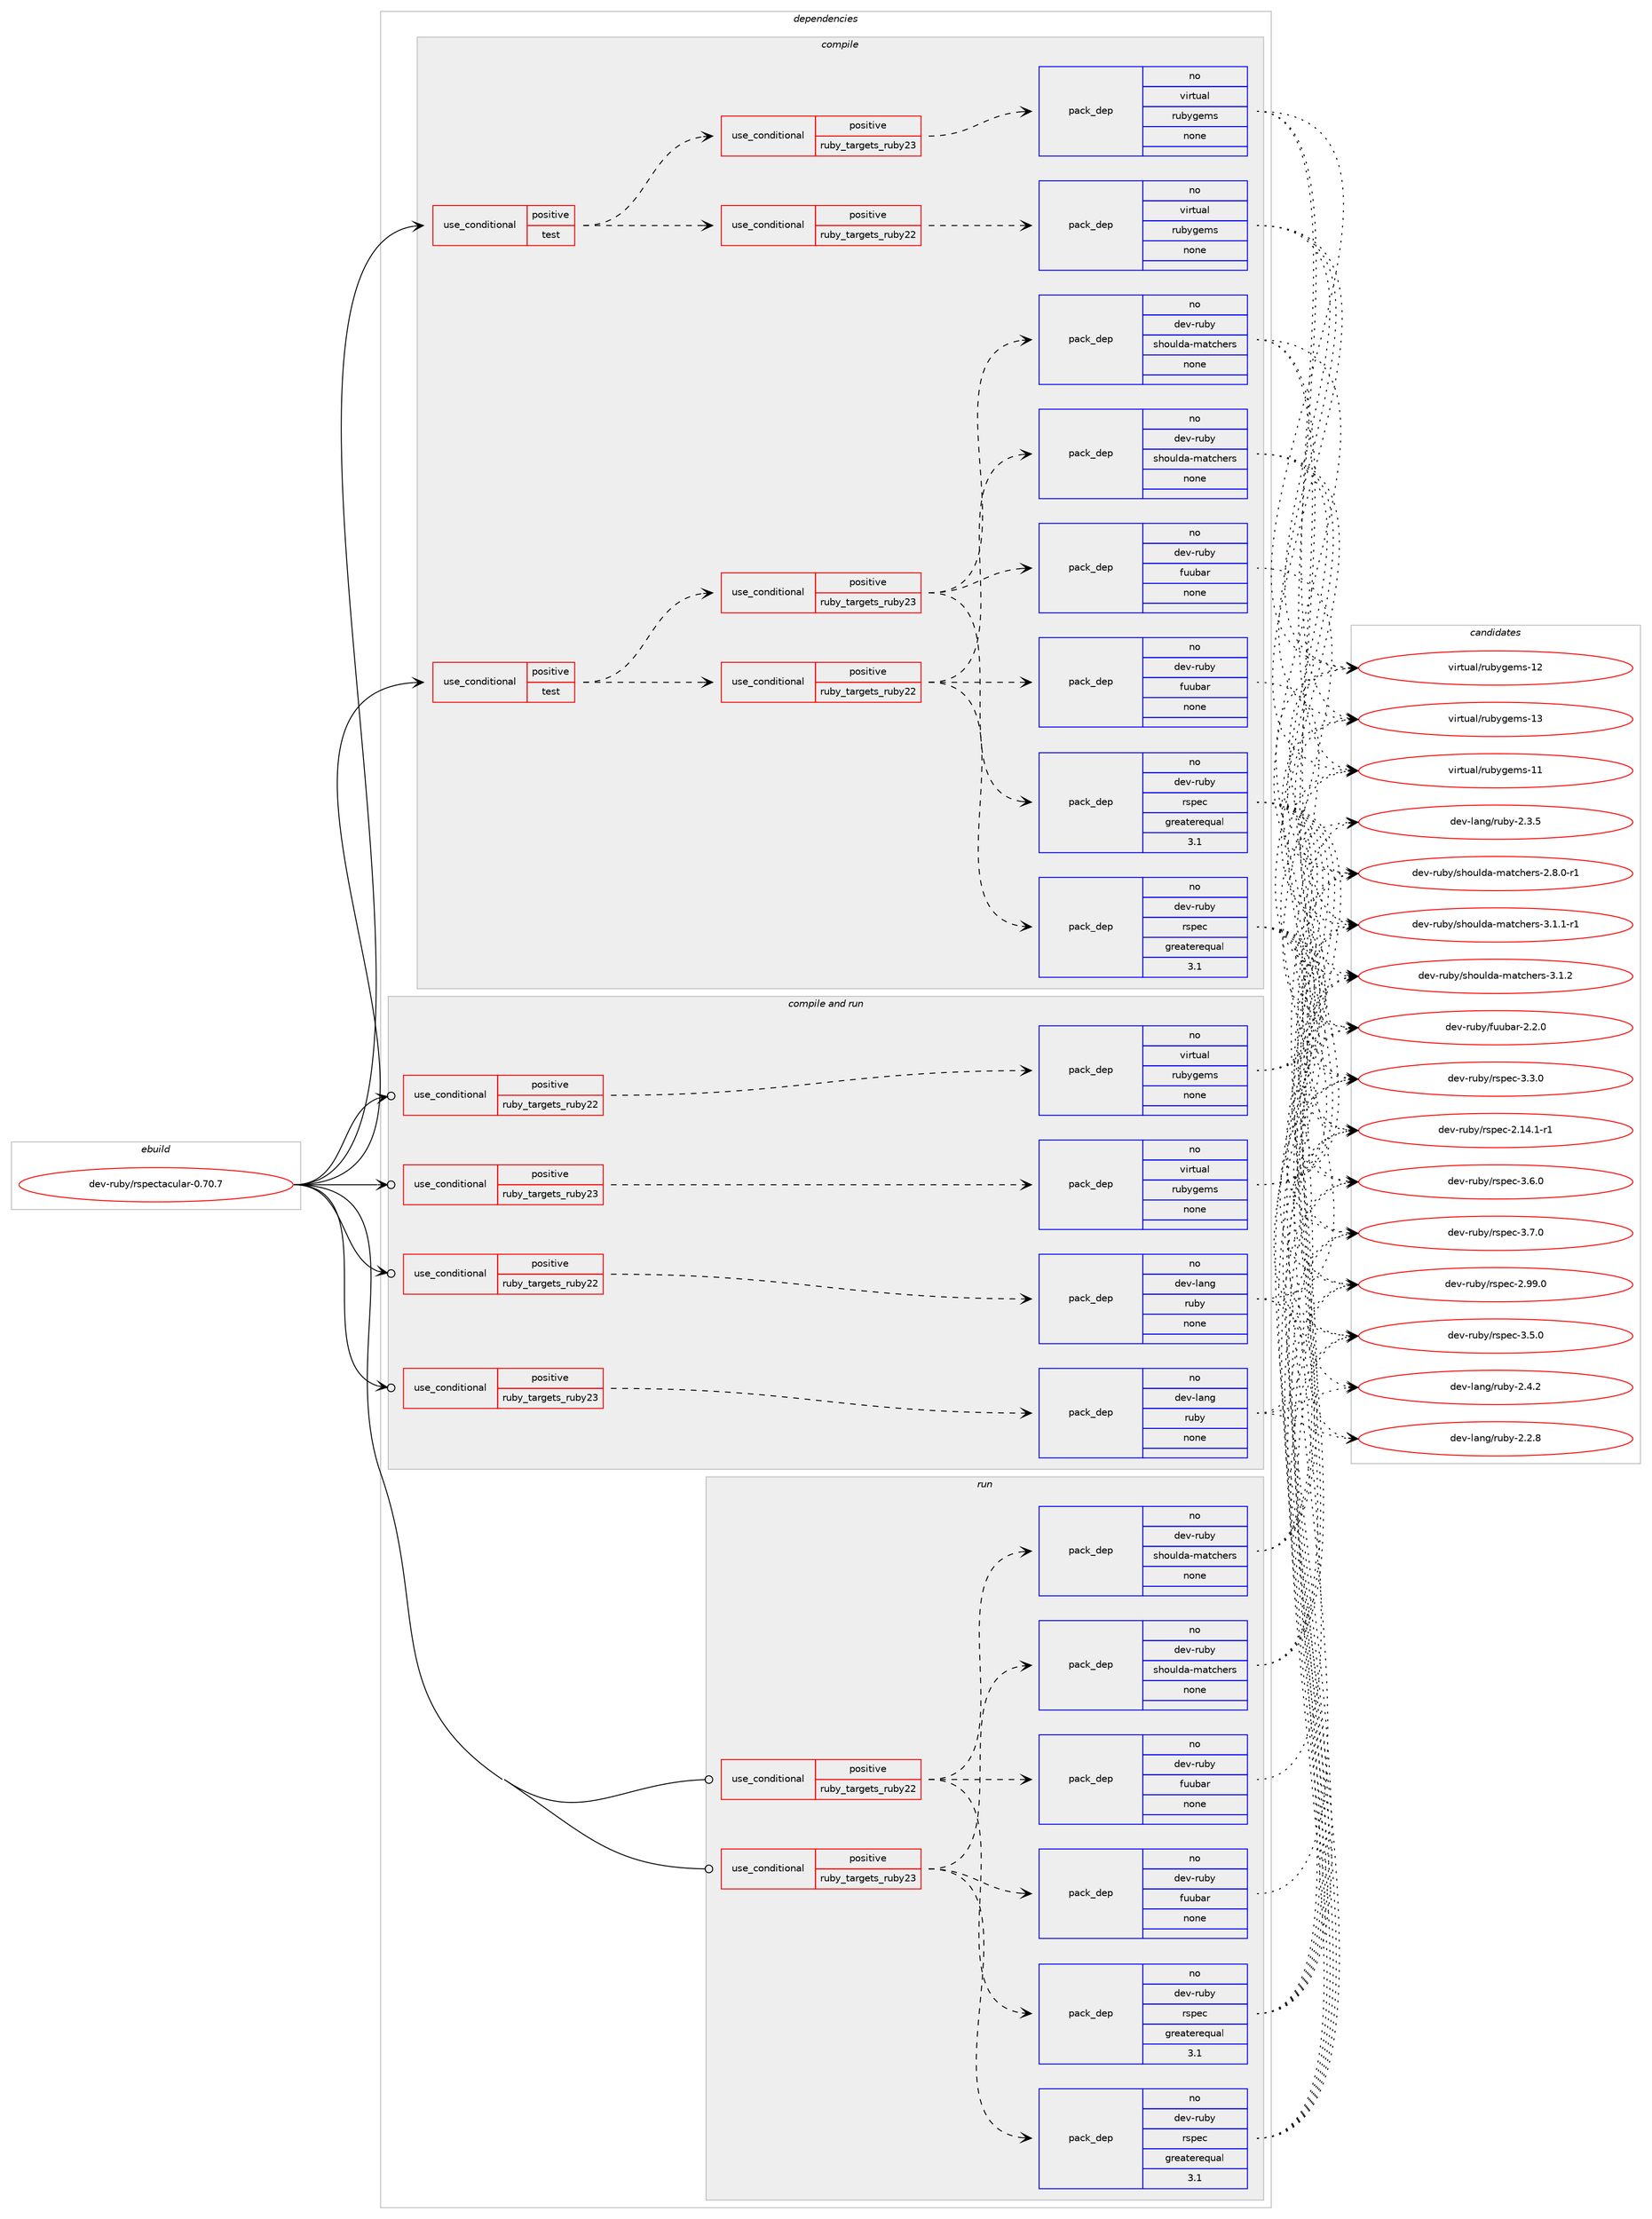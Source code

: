 digraph prolog {

# *************
# Graph options
# *************

newrank=true;
concentrate=true;
compound=true;
graph [rankdir=LR,fontname=Helvetica,fontsize=10,ranksep=1.5];#, ranksep=2.5, nodesep=0.2];
edge  [arrowhead=vee];
node  [fontname=Helvetica,fontsize=10];

# **********
# The ebuild
# **********

subgraph cluster_leftcol {
color=gray;
rank=same;
label=<<i>ebuild</i>>;
id [label="dev-ruby/rspectacular-0.70.7", color=red, width=4, href="../dev-ruby/rspectacular-0.70.7.svg"];
}

# ****************
# The dependencies
# ****************

subgraph cluster_midcol {
color=gray;
label=<<i>dependencies</i>>;
subgraph cluster_compile {
fillcolor="#eeeeee";
style=filled;
label=<<i>compile</i>>;
subgraph cond70397 {
dependency265222 [label=<<TABLE BORDER="0" CELLBORDER="1" CELLSPACING="0" CELLPADDING="4"><TR><TD ROWSPAN="3" CELLPADDING="10">use_conditional</TD></TR><TR><TD>positive</TD></TR><TR><TD>test</TD></TR></TABLE>>, shape=none, color=red];
subgraph cond70398 {
dependency265223 [label=<<TABLE BORDER="0" CELLBORDER="1" CELLSPACING="0" CELLPADDING="4"><TR><TD ROWSPAN="3" CELLPADDING="10">use_conditional</TD></TR><TR><TD>positive</TD></TR><TR><TD>ruby_targets_ruby22</TD></TR></TABLE>>, shape=none, color=red];
subgraph pack190711 {
dependency265224 [label=<<TABLE BORDER="0" CELLBORDER="1" CELLSPACING="0" CELLPADDING="4" WIDTH="220"><TR><TD ROWSPAN="6" CELLPADDING="30">pack_dep</TD></TR><TR><TD WIDTH="110">no</TD></TR><TR><TD>dev-ruby</TD></TR><TR><TD>rspec</TD></TR><TR><TD>greaterequal</TD></TR><TR><TD>3.1</TD></TR></TABLE>>, shape=none, color=blue];
}
dependency265223:e -> dependency265224:w [weight=20,style="dashed",arrowhead="vee"];
subgraph pack190712 {
dependency265225 [label=<<TABLE BORDER="0" CELLBORDER="1" CELLSPACING="0" CELLPADDING="4" WIDTH="220"><TR><TD ROWSPAN="6" CELLPADDING="30">pack_dep</TD></TR><TR><TD WIDTH="110">no</TD></TR><TR><TD>dev-ruby</TD></TR><TR><TD>fuubar</TD></TR><TR><TD>none</TD></TR><TR><TD></TD></TR></TABLE>>, shape=none, color=blue];
}
dependency265223:e -> dependency265225:w [weight=20,style="dashed",arrowhead="vee"];
subgraph pack190713 {
dependency265226 [label=<<TABLE BORDER="0" CELLBORDER="1" CELLSPACING="0" CELLPADDING="4" WIDTH="220"><TR><TD ROWSPAN="6" CELLPADDING="30">pack_dep</TD></TR><TR><TD WIDTH="110">no</TD></TR><TR><TD>dev-ruby</TD></TR><TR><TD>shoulda-matchers</TD></TR><TR><TD>none</TD></TR><TR><TD></TD></TR></TABLE>>, shape=none, color=blue];
}
dependency265223:e -> dependency265226:w [weight=20,style="dashed",arrowhead="vee"];
}
dependency265222:e -> dependency265223:w [weight=20,style="dashed",arrowhead="vee"];
subgraph cond70399 {
dependency265227 [label=<<TABLE BORDER="0" CELLBORDER="1" CELLSPACING="0" CELLPADDING="4"><TR><TD ROWSPAN="3" CELLPADDING="10">use_conditional</TD></TR><TR><TD>positive</TD></TR><TR><TD>ruby_targets_ruby23</TD></TR></TABLE>>, shape=none, color=red];
subgraph pack190714 {
dependency265228 [label=<<TABLE BORDER="0" CELLBORDER="1" CELLSPACING="0" CELLPADDING="4" WIDTH="220"><TR><TD ROWSPAN="6" CELLPADDING="30">pack_dep</TD></TR><TR><TD WIDTH="110">no</TD></TR><TR><TD>dev-ruby</TD></TR><TR><TD>rspec</TD></TR><TR><TD>greaterequal</TD></TR><TR><TD>3.1</TD></TR></TABLE>>, shape=none, color=blue];
}
dependency265227:e -> dependency265228:w [weight=20,style="dashed",arrowhead="vee"];
subgraph pack190715 {
dependency265229 [label=<<TABLE BORDER="0" CELLBORDER="1" CELLSPACING="0" CELLPADDING="4" WIDTH="220"><TR><TD ROWSPAN="6" CELLPADDING="30">pack_dep</TD></TR><TR><TD WIDTH="110">no</TD></TR><TR><TD>dev-ruby</TD></TR><TR><TD>fuubar</TD></TR><TR><TD>none</TD></TR><TR><TD></TD></TR></TABLE>>, shape=none, color=blue];
}
dependency265227:e -> dependency265229:w [weight=20,style="dashed",arrowhead="vee"];
subgraph pack190716 {
dependency265230 [label=<<TABLE BORDER="0" CELLBORDER="1" CELLSPACING="0" CELLPADDING="4" WIDTH="220"><TR><TD ROWSPAN="6" CELLPADDING="30">pack_dep</TD></TR><TR><TD WIDTH="110">no</TD></TR><TR><TD>dev-ruby</TD></TR><TR><TD>shoulda-matchers</TD></TR><TR><TD>none</TD></TR><TR><TD></TD></TR></TABLE>>, shape=none, color=blue];
}
dependency265227:e -> dependency265230:w [weight=20,style="dashed",arrowhead="vee"];
}
dependency265222:e -> dependency265227:w [weight=20,style="dashed",arrowhead="vee"];
}
id:e -> dependency265222:w [weight=20,style="solid",arrowhead="vee"];
subgraph cond70400 {
dependency265231 [label=<<TABLE BORDER="0" CELLBORDER="1" CELLSPACING="0" CELLPADDING="4"><TR><TD ROWSPAN="3" CELLPADDING="10">use_conditional</TD></TR><TR><TD>positive</TD></TR><TR><TD>test</TD></TR></TABLE>>, shape=none, color=red];
subgraph cond70401 {
dependency265232 [label=<<TABLE BORDER="0" CELLBORDER="1" CELLSPACING="0" CELLPADDING="4"><TR><TD ROWSPAN="3" CELLPADDING="10">use_conditional</TD></TR><TR><TD>positive</TD></TR><TR><TD>ruby_targets_ruby22</TD></TR></TABLE>>, shape=none, color=red];
subgraph pack190717 {
dependency265233 [label=<<TABLE BORDER="0" CELLBORDER="1" CELLSPACING="0" CELLPADDING="4" WIDTH="220"><TR><TD ROWSPAN="6" CELLPADDING="30">pack_dep</TD></TR><TR><TD WIDTH="110">no</TD></TR><TR><TD>virtual</TD></TR><TR><TD>rubygems</TD></TR><TR><TD>none</TD></TR><TR><TD></TD></TR></TABLE>>, shape=none, color=blue];
}
dependency265232:e -> dependency265233:w [weight=20,style="dashed",arrowhead="vee"];
}
dependency265231:e -> dependency265232:w [weight=20,style="dashed",arrowhead="vee"];
subgraph cond70402 {
dependency265234 [label=<<TABLE BORDER="0" CELLBORDER="1" CELLSPACING="0" CELLPADDING="4"><TR><TD ROWSPAN="3" CELLPADDING="10">use_conditional</TD></TR><TR><TD>positive</TD></TR><TR><TD>ruby_targets_ruby23</TD></TR></TABLE>>, shape=none, color=red];
subgraph pack190718 {
dependency265235 [label=<<TABLE BORDER="0" CELLBORDER="1" CELLSPACING="0" CELLPADDING="4" WIDTH="220"><TR><TD ROWSPAN="6" CELLPADDING="30">pack_dep</TD></TR><TR><TD WIDTH="110">no</TD></TR><TR><TD>virtual</TD></TR><TR><TD>rubygems</TD></TR><TR><TD>none</TD></TR><TR><TD></TD></TR></TABLE>>, shape=none, color=blue];
}
dependency265234:e -> dependency265235:w [weight=20,style="dashed",arrowhead="vee"];
}
dependency265231:e -> dependency265234:w [weight=20,style="dashed",arrowhead="vee"];
}
id:e -> dependency265231:w [weight=20,style="solid",arrowhead="vee"];
}
subgraph cluster_compileandrun {
fillcolor="#eeeeee";
style=filled;
label=<<i>compile and run</i>>;
subgraph cond70403 {
dependency265236 [label=<<TABLE BORDER="0" CELLBORDER="1" CELLSPACING="0" CELLPADDING="4"><TR><TD ROWSPAN="3" CELLPADDING="10">use_conditional</TD></TR><TR><TD>positive</TD></TR><TR><TD>ruby_targets_ruby22</TD></TR></TABLE>>, shape=none, color=red];
subgraph pack190719 {
dependency265237 [label=<<TABLE BORDER="0" CELLBORDER="1" CELLSPACING="0" CELLPADDING="4" WIDTH="220"><TR><TD ROWSPAN="6" CELLPADDING="30">pack_dep</TD></TR><TR><TD WIDTH="110">no</TD></TR><TR><TD>dev-lang</TD></TR><TR><TD>ruby</TD></TR><TR><TD>none</TD></TR><TR><TD></TD></TR></TABLE>>, shape=none, color=blue];
}
dependency265236:e -> dependency265237:w [weight=20,style="dashed",arrowhead="vee"];
}
id:e -> dependency265236:w [weight=20,style="solid",arrowhead="odotvee"];
subgraph cond70404 {
dependency265238 [label=<<TABLE BORDER="0" CELLBORDER="1" CELLSPACING="0" CELLPADDING="4"><TR><TD ROWSPAN="3" CELLPADDING="10">use_conditional</TD></TR><TR><TD>positive</TD></TR><TR><TD>ruby_targets_ruby22</TD></TR></TABLE>>, shape=none, color=red];
subgraph pack190720 {
dependency265239 [label=<<TABLE BORDER="0" CELLBORDER="1" CELLSPACING="0" CELLPADDING="4" WIDTH="220"><TR><TD ROWSPAN="6" CELLPADDING="30">pack_dep</TD></TR><TR><TD WIDTH="110">no</TD></TR><TR><TD>virtual</TD></TR><TR><TD>rubygems</TD></TR><TR><TD>none</TD></TR><TR><TD></TD></TR></TABLE>>, shape=none, color=blue];
}
dependency265238:e -> dependency265239:w [weight=20,style="dashed",arrowhead="vee"];
}
id:e -> dependency265238:w [weight=20,style="solid",arrowhead="odotvee"];
subgraph cond70405 {
dependency265240 [label=<<TABLE BORDER="0" CELLBORDER="1" CELLSPACING="0" CELLPADDING="4"><TR><TD ROWSPAN="3" CELLPADDING="10">use_conditional</TD></TR><TR><TD>positive</TD></TR><TR><TD>ruby_targets_ruby23</TD></TR></TABLE>>, shape=none, color=red];
subgraph pack190721 {
dependency265241 [label=<<TABLE BORDER="0" CELLBORDER="1" CELLSPACING="0" CELLPADDING="4" WIDTH="220"><TR><TD ROWSPAN="6" CELLPADDING="30">pack_dep</TD></TR><TR><TD WIDTH="110">no</TD></TR><TR><TD>dev-lang</TD></TR><TR><TD>ruby</TD></TR><TR><TD>none</TD></TR><TR><TD></TD></TR></TABLE>>, shape=none, color=blue];
}
dependency265240:e -> dependency265241:w [weight=20,style="dashed",arrowhead="vee"];
}
id:e -> dependency265240:w [weight=20,style="solid",arrowhead="odotvee"];
subgraph cond70406 {
dependency265242 [label=<<TABLE BORDER="0" CELLBORDER="1" CELLSPACING="0" CELLPADDING="4"><TR><TD ROWSPAN="3" CELLPADDING="10">use_conditional</TD></TR><TR><TD>positive</TD></TR><TR><TD>ruby_targets_ruby23</TD></TR></TABLE>>, shape=none, color=red];
subgraph pack190722 {
dependency265243 [label=<<TABLE BORDER="0" CELLBORDER="1" CELLSPACING="0" CELLPADDING="4" WIDTH="220"><TR><TD ROWSPAN="6" CELLPADDING="30">pack_dep</TD></TR><TR><TD WIDTH="110">no</TD></TR><TR><TD>virtual</TD></TR><TR><TD>rubygems</TD></TR><TR><TD>none</TD></TR><TR><TD></TD></TR></TABLE>>, shape=none, color=blue];
}
dependency265242:e -> dependency265243:w [weight=20,style="dashed",arrowhead="vee"];
}
id:e -> dependency265242:w [weight=20,style="solid",arrowhead="odotvee"];
}
subgraph cluster_run {
fillcolor="#eeeeee";
style=filled;
label=<<i>run</i>>;
subgraph cond70407 {
dependency265244 [label=<<TABLE BORDER="0" CELLBORDER="1" CELLSPACING="0" CELLPADDING="4"><TR><TD ROWSPAN="3" CELLPADDING="10">use_conditional</TD></TR><TR><TD>positive</TD></TR><TR><TD>ruby_targets_ruby22</TD></TR></TABLE>>, shape=none, color=red];
subgraph pack190723 {
dependency265245 [label=<<TABLE BORDER="0" CELLBORDER="1" CELLSPACING="0" CELLPADDING="4" WIDTH="220"><TR><TD ROWSPAN="6" CELLPADDING="30">pack_dep</TD></TR><TR><TD WIDTH="110">no</TD></TR><TR><TD>dev-ruby</TD></TR><TR><TD>rspec</TD></TR><TR><TD>greaterequal</TD></TR><TR><TD>3.1</TD></TR></TABLE>>, shape=none, color=blue];
}
dependency265244:e -> dependency265245:w [weight=20,style="dashed",arrowhead="vee"];
subgraph pack190724 {
dependency265246 [label=<<TABLE BORDER="0" CELLBORDER="1" CELLSPACING="0" CELLPADDING="4" WIDTH="220"><TR><TD ROWSPAN="6" CELLPADDING="30">pack_dep</TD></TR><TR><TD WIDTH="110">no</TD></TR><TR><TD>dev-ruby</TD></TR><TR><TD>fuubar</TD></TR><TR><TD>none</TD></TR><TR><TD></TD></TR></TABLE>>, shape=none, color=blue];
}
dependency265244:e -> dependency265246:w [weight=20,style="dashed",arrowhead="vee"];
subgraph pack190725 {
dependency265247 [label=<<TABLE BORDER="0" CELLBORDER="1" CELLSPACING="0" CELLPADDING="4" WIDTH="220"><TR><TD ROWSPAN="6" CELLPADDING="30">pack_dep</TD></TR><TR><TD WIDTH="110">no</TD></TR><TR><TD>dev-ruby</TD></TR><TR><TD>shoulda-matchers</TD></TR><TR><TD>none</TD></TR><TR><TD></TD></TR></TABLE>>, shape=none, color=blue];
}
dependency265244:e -> dependency265247:w [weight=20,style="dashed",arrowhead="vee"];
}
id:e -> dependency265244:w [weight=20,style="solid",arrowhead="odot"];
subgraph cond70408 {
dependency265248 [label=<<TABLE BORDER="0" CELLBORDER="1" CELLSPACING="0" CELLPADDING="4"><TR><TD ROWSPAN="3" CELLPADDING="10">use_conditional</TD></TR><TR><TD>positive</TD></TR><TR><TD>ruby_targets_ruby23</TD></TR></TABLE>>, shape=none, color=red];
subgraph pack190726 {
dependency265249 [label=<<TABLE BORDER="0" CELLBORDER="1" CELLSPACING="0" CELLPADDING="4" WIDTH="220"><TR><TD ROWSPAN="6" CELLPADDING="30">pack_dep</TD></TR><TR><TD WIDTH="110">no</TD></TR><TR><TD>dev-ruby</TD></TR><TR><TD>rspec</TD></TR><TR><TD>greaterequal</TD></TR><TR><TD>3.1</TD></TR></TABLE>>, shape=none, color=blue];
}
dependency265248:e -> dependency265249:w [weight=20,style="dashed",arrowhead="vee"];
subgraph pack190727 {
dependency265250 [label=<<TABLE BORDER="0" CELLBORDER="1" CELLSPACING="0" CELLPADDING="4" WIDTH="220"><TR><TD ROWSPAN="6" CELLPADDING="30">pack_dep</TD></TR><TR><TD WIDTH="110">no</TD></TR><TR><TD>dev-ruby</TD></TR><TR><TD>fuubar</TD></TR><TR><TD>none</TD></TR><TR><TD></TD></TR></TABLE>>, shape=none, color=blue];
}
dependency265248:e -> dependency265250:w [weight=20,style="dashed",arrowhead="vee"];
subgraph pack190728 {
dependency265251 [label=<<TABLE BORDER="0" CELLBORDER="1" CELLSPACING="0" CELLPADDING="4" WIDTH="220"><TR><TD ROWSPAN="6" CELLPADDING="30">pack_dep</TD></TR><TR><TD WIDTH="110">no</TD></TR><TR><TD>dev-ruby</TD></TR><TR><TD>shoulda-matchers</TD></TR><TR><TD>none</TD></TR><TR><TD></TD></TR></TABLE>>, shape=none, color=blue];
}
dependency265248:e -> dependency265251:w [weight=20,style="dashed",arrowhead="vee"];
}
id:e -> dependency265248:w [weight=20,style="solid",arrowhead="odot"];
}
}

# **************
# The candidates
# **************

subgraph cluster_choices {
rank=same;
color=gray;
label=<<i>candidates</i>>;

subgraph choice190711 {
color=black;
nodesep=1;
choice10010111845114117981214711411511210199455046495246494511449 [label="dev-ruby/rspec-2.14.1-r1", color=red, width=4,href="../dev-ruby/rspec-2.14.1-r1.svg"];
choice1001011184511411798121471141151121019945504657574648 [label="dev-ruby/rspec-2.99.0", color=red, width=4,href="../dev-ruby/rspec-2.99.0.svg"];
choice10010111845114117981214711411511210199455146514648 [label="dev-ruby/rspec-3.3.0", color=red, width=4,href="../dev-ruby/rspec-3.3.0.svg"];
choice10010111845114117981214711411511210199455146534648 [label="dev-ruby/rspec-3.5.0", color=red, width=4,href="../dev-ruby/rspec-3.5.0.svg"];
choice10010111845114117981214711411511210199455146544648 [label="dev-ruby/rspec-3.6.0", color=red, width=4,href="../dev-ruby/rspec-3.6.0.svg"];
choice10010111845114117981214711411511210199455146554648 [label="dev-ruby/rspec-3.7.0", color=red, width=4,href="../dev-ruby/rspec-3.7.0.svg"];
dependency265224:e -> choice10010111845114117981214711411511210199455046495246494511449:w [style=dotted,weight="100"];
dependency265224:e -> choice1001011184511411798121471141151121019945504657574648:w [style=dotted,weight="100"];
dependency265224:e -> choice10010111845114117981214711411511210199455146514648:w [style=dotted,weight="100"];
dependency265224:e -> choice10010111845114117981214711411511210199455146534648:w [style=dotted,weight="100"];
dependency265224:e -> choice10010111845114117981214711411511210199455146544648:w [style=dotted,weight="100"];
dependency265224:e -> choice10010111845114117981214711411511210199455146554648:w [style=dotted,weight="100"];
}
subgraph choice190712 {
color=black;
nodesep=1;
choice1001011184511411798121471021171179897114455046504648 [label="dev-ruby/fuubar-2.2.0", color=red, width=4,href="../dev-ruby/fuubar-2.2.0.svg"];
dependency265225:e -> choice1001011184511411798121471021171179897114455046504648:w [style=dotted,weight="100"];
}
subgraph choice190713 {
color=black;
nodesep=1;
choice100101118451141179812147115104111117108100974510997116991041011141154550465646484511449 [label="dev-ruby/shoulda-matchers-2.8.0-r1", color=red, width=4,href="../dev-ruby/shoulda-matchers-2.8.0-r1.svg"];
choice100101118451141179812147115104111117108100974510997116991041011141154551464946494511449 [label="dev-ruby/shoulda-matchers-3.1.1-r1", color=red, width=4,href="../dev-ruby/shoulda-matchers-3.1.1-r1.svg"];
choice10010111845114117981214711510411111710810097451099711699104101114115455146494650 [label="dev-ruby/shoulda-matchers-3.1.2", color=red, width=4,href="../dev-ruby/shoulda-matchers-3.1.2.svg"];
dependency265226:e -> choice100101118451141179812147115104111117108100974510997116991041011141154550465646484511449:w [style=dotted,weight="100"];
dependency265226:e -> choice100101118451141179812147115104111117108100974510997116991041011141154551464946494511449:w [style=dotted,weight="100"];
dependency265226:e -> choice10010111845114117981214711510411111710810097451099711699104101114115455146494650:w [style=dotted,weight="100"];
}
subgraph choice190714 {
color=black;
nodesep=1;
choice10010111845114117981214711411511210199455046495246494511449 [label="dev-ruby/rspec-2.14.1-r1", color=red, width=4,href="../dev-ruby/rspec-2.14.1-r1.svg"];
choice1001011184511411798121471141151121019945504657574648 [label="dev-ruby/rspec-2.99.0", color=red, width=4,href="../dev-ruby/rspec-2.99.0.svg"];
choice10010111845114117981214711411511210199455146514648 [label="dev-ruby/rspec-3.3.0", color=red, width=4,href="../dev-ruby/rspec-3.3.0.svg"];
choice10010111845114117981214711411511210199455146534648 [label="dev-ruby/rspec-3.5.0", color=red, width=4,href="../dev-ruby/rspec-3.5.0.svg"];
choice10010111845114117981214711411511210199455146544648 [label="dev-ruby/rspec-3.6.0", color=red, width=4,href="../dev-ruby/rspec-3.6.0.svg"];
choice10010111845114117981214711411511210199455146554648 [label="dev-ruby/rspec-3.7.0", color=red, width=4,href="../dev-ruby/rspec-3.7.0.svg"];
dependency265228:e -> choice10010111845114117981214711411511210199455046495246494511449:w [style=dotted,weight="100"];
dependency265228:e -> choice1001011184511411798121471141151121019945504657574648:w [style=dotted,weight="100"];
dependency265228:e -> choice10010111845114117981214711411511210199455146514648:w [style=dotted,weight="100"];
dependency265228:e -> choice10010111845114117981214711411511210199455146534648:w [style=dotted,weight="100"];
dependency265228:e -> choice10010111845114117981214711411511210199455146544648:w [style=dotted,weight="100"];
dependency265228:e -> choice10010111845114117981214711411511210199455146554648:w [style=dotted,weight="100"];
}
subgraph choice190715 {
color=black;
nodesep=1;
choice1001011184511411798121471021171179897114455046504648 [label="dev-ruby/fuubar-2.2.0", color=red, width=4,href="../dev-ruby/fuubar-2.2.0.svg"];
dependency265229:e -> choice1001011184511411798121471021171179897114455046504648:w [style=dotted,weight="100"];
}
subgraph choice190716 {
color=black;
nodesep=1;
choice100101118451141179812147115104111117108100974510997116991041011141154550465646484511449 [label="dev-ruby/shoulda-matchers-2.8.0-r1", color=red, width=4,href="../dev-ruby/shoulda-matchers-2.8.0-r1.svg"];
choice100101118451141179812147115104111117108100974510997116991041011141154551464946494511449 [label="dev-ruby/shoulda-matchers-3.1.1-r1", color=red, width=4,href="../dev-ruby/shoulda-matchers-3.1.1-r1.svg"];
choice10010111845114117981214711510411111710810097451099711699104101114115455146494650 [label="dev-ruby/shoulda-matchers-3.1.2", color=red, width=4,href="../dev-ruby/shoulda-matchers-3.1.2.svg"];
dependency265230:e -> choice100101118451141179812147115104111117108100974510997116991041011141154550465646484511449:w [style=dotted,weight="100"];
dependency265230:e -> choice100101118451141179812147115104111117108100974510997116991041011141154551464946494511449:w [style=dotted,weight="100"];
dependency265230:e -> choice10010111845114117981214711510411111710810097451099711699104101114115455146494650:w [style=dotted,weight="100"];
}
subgraph choice190717 {
color=black;
nodesep=1;
choice118105114116117971084711411798121103101109115454949 [label="virtual/rubygems-11", color=red, width=4,href="../virtual/rubygems-11.svg"];
choice118105114116117971084711411798121103101109115454950 [label="virtual/rubygems-12", color=red, width=4,href="../virtual/rubygems-12.svg"];
choice118105114116117971084711411798121103101109115454951 [label="virtual/rubygems-13", color=red, width=4,href="../virtual/rubygems-13.svg"];
dependency265233:e -> choice118105114116117971084711411798121103101109115454949:w [style=dotted,weight="100"];
dependency265233:e -> choice118105114116117971084711411798121103101109115454950:w [style=dotted,weight="100"];
dependency265233:e -> choice118105114116117971084711411798121103101109115454951:w [style=dotted,weight="100"];
}
subgraph choice190718 {
color=black;
nodesep=1;
choice118105114116117971084711411798121103101109115454949 [label="virtual/rubygems-11", color=red, width=4,href="../virtual/rubygems-11.svg"];
choice118105114116117971084711411798121103101109115454950 [label="virtual/rubygems-12", color=red, width=4,href="../virtual/rubygems-12.svg"];
choice118105114116117971084711411798121103101109115454951 [label="virtual/rubygems-13", color=red, width=4,href="../virtual/rubygems-13.svg"];
dependency265235:e -> choice118105114116117971084711411798121103101109115454949:w [style=dotted,weight="100"];
dependency265235:e -> choice118105114116117971084711411798121103101109115454950:w [style=dotted,weight="100"];
dependency265235:e -> choice118105114116117971084711411798121103101109115454951:w [style=dotted,weight="100"];
}
subgraph choice190719 {
color=black;
nodesep=1;
choice10010111845108971101034711411798121455046504656 [label="dev-lang/ruby-2.2.8", color=red, width=4,href="../dev-lang/ruby-2.2.8.svg"];
choice10010111845108971101034711411798121455046514653 [label="dev-lang/ruby-2.3.5", color=red, width=4,href="../dev-lang/ruby-2.3.5.svg"];
choice10010111845108971101034711411798121455046524650 [label="dev-lang/ruby-2.4.2", color=red, width=4,href="../dev-lang/ruby-2.4.2.svg"];
dependency265237:e -> choice10010111845108971101034711411798121455046504656:w [style=dotted,weight="100"];
dependency265237:e -> choice10010111845108971101034711411798121455046514653:w [style=dotted,weight="100"];
dependency265237:e -> choice10010111845108971101034711411798121455046524650:w [style=dotted,weight="100"];
}
subgraph choice190720 {
color=black;
nodesep=1;
choice118105114116117971084711411798121103101109115454949 [label="virtual/rubygems-11", color=red, width=4,href="../virtual/rubygems-11.svg"];
choice118105114116117971084711411798121103101109115454950 [label="virtual/rubygems-12", color=red, width=4,href="../virtual/rubygems-12.svg"];
choice118105114116117971084711411798121103101109115454951 [label="virtual/rubygems-13", color=red, width=4,href="../virtual/rubygems-13.svg"];
dependency265239:e -> choice118105114116117971084711411798121103101109115454949:w [style=dotted,weight="100"];
dependency265239:e -> choice118105114116117971084711411798121103101109115454950:w [style=dotted,weight="100"];
dependency265239:e -> choice118105114116117971084711411798121103101109115454951:w [style=dotted,weight="100"];
}
subgraph choice190721 {
color=black;
nodesep=1;
choice10010111845108971101034711411798121455046504656 [label="dev-lang/ruby-2.2.8", color=red, width=4,href="../dev-lang/ruby-2.2.8.svg"];
choice10010111845108971101034711411798121455046514653 [label="dev-lang/ruby-2.3.5", color=red, width=4,href="../dev-lang/ruby-2.3.5.svg"];
choice10010111845108971101034711411798121455046524650 [label="dev-lang/ruby-2.4.2", color=red, width=4,href="../dev-lang/ruby-2.4.2.svg"];
dependency265241:e -> choice10010111845108971101034711411798121455046504656:w [style=dotted,weight="100"];
dependency265241:e -> choice10010111845108971101034711411798121455046514653:w [style=dotted,weight="100"];
dependency265241:e -> choice10010111845108971101034711411798121455046524650:w [style=dotted,weight="100"];
}
subgraph choice190722 {
color=black;
nodesep=1;
choice118105114116117971084711411798121103101109115454949 [label="virtual/rubygems-11", color=red, width=4,href="../virtual/rubygems-11.svg"];
choice118105114116117971084711411798121103101109115454950 [label="virtual/rubygems-12", color=red, width=4,href="../virtual/rubygems-12.svg"];
choice118105114116117971084711411798121103101109115454951 [label="virtual/rubygems-13", color=red, width=4,href="../virtual/rubygems-13.svg"];
dependency265243:e -> choice118105114116117971084711411798121103101109115454949:w [style=dotted,weight="100"];
dependency265243:e -> choice118105114116117971084711411798121103101109115454950:w [style=dotted,weight="100"];
dependency265243:e -> choice118105114116117971084711411798121103101109115454951:w [style=dotted,weight="100"];
}
subgraph choice190723 {
color=black;
nodesep=1;
choice10010111845114117981214711411511210199455046495246494511449 [label="dev-ruby/rspec-2.14.1-r1", color=red, width=4,href="../dev-ruby/rspec-2.14.1-r1.svg"];
choice1001011184511411798121471141151121019945504657574648 [label="dev-ruby/rspec-2.99.0", color=red, width=4,href="../dev-ruby/rspec-2.99.0.svg"];
choice10010111845114117981214711411511210199455146514648 [label="dev-ruby/rspec-3.3.0", color=red, width=4,href="../dev-ruby/rspec-3.3.0.svg"];
choice10010111845114117981214711411511210199455146534648 [label="dev-ruby/rspec-3.5.0", color=red, width=4,href="../dev-ruby/rspec-3.5.0.svg"];
choice10010111845114117981214711411511210199455146544648 [label="dev-ruby/rspec-3.6.0", color=red, width=4,href="../dev-ruby/rspec-3.6.0.svg"];
choice10010111845114117981214711411511210199455146554648 [label="dev-ruby/rspec-3.7.0", color=red, width=4,href="../dev-ruby/rspec-3.7.0.svg"];
dependency265245:e -> choice10010111845114117981214711411511210199455046495246494511449:w [style=dotted,weight="100"];
dependency265245:e -> choice1001011184511411798121471141151121019945504657574648:w [style=dotted,weight="100"];
dependency265245:e -> choice10010111845114117981214711411511210199455146514648:w [style=dotted,weight="100"];
dependency265245:e -> choice10010111845114117981214711411511210199455146534648:w [style=dotted,weight="100"];
dependency265245:e -> choice10010111845114117981214711411511210199455146544648:w [style=dotted,weight="100"];
dependency265245:e -> choice10010111845114117981214711411511210199455146554648:w [style=dotted,weight="100"];
}
subgraph choice190724 {
color=black;
nodesep=1;
choice1001011184511411798121471021171179897114455046504648 [label="dev-ruby/fuubar-2.2.0", color=red, width=4,href="../dev-ruby/fuubar-2.2.0.svg"];
dependency265246:e -> choice1001011184511411798121471021171179897114455046504648:w [style=dotted,weight="100"];
}
subgraph choice190725 {
color=black;
nodesep=1;
choice100101118451141179812147115104111117108100974510997116991041011141154550465646484511449 [label="dev-ruby/shoulda-matchers-2.8.0-r1", color=red, width=4,href="../dev-ruby/shoulda-matchers-2.8.0-r1.svg"];
choice100101118451141179812147115104111117108100974510997116991041011141154551464946494511449 [label="dev-ruby/shoulda-matchers-3.1.1-r1", color=red, width=4,href="../dev-ruby/shoulda-matchers-3.1.1-r1.svg"];
choice10010111845114117981214711510411111710810097451099711699104101114115455146494650 [label="dev-ruby/shoulda-matchers-3.1.2", color=red, width=4,href="../dev-ruby/shoulda-matchers-3.1.2.svg"];
dependency265247:e -> choice100101118451141179812147115104111117108100974510997116991041011141154550465646484511449:w [style=dotted,weight="100"];
dependency265247:e -> choice100101118451141179812147115104111117108100974510997116991041011141154551464946494511449:w [style=dotted,weight="100"];
dependency265247:e -> choice10010111845114117981214711510411111710810097451099711699104101114115455146494650:w [style=dotted,weight="100"];
}
subgraph choice190726 {
color=black;
nodesep=1;
choice10010111845114117981214711411511210199455046495246494511449 [label="dev-ruby/rspec-2.14.1-r1", color=red, width=4,href="../dev-ruby/rspec-2.14.1-r1.svg"];
choice1001011184511411798121471141151121019945504657574648 [label="dev-ruby/rspec-2.99.0", color=red, width=4,href="../dev-ruby/rspec-2.99.0.svg"];
choice10010111845114117981214711411511210199455146514648 [label="dev-ruby/rspec-3.3.0", color=red, width=4,href="../dev-ruby/rspec-3.3.0.svg"];
choice10010111845114117981214711411511210199455146534648 [label="dev-ruby/rspec-3.5.0", color=red, width=4,href="../dev-ruby/rspec-3.5.0.svg"];
choice10010111845114117981214711411511210199455146544648 [label="dev-ruby/rspec-3.6.0", color=red, width=4,href="../dev-ruby/rspec-3.6.0.svg"];
choice10010111845114117981214711411511210199455146554648 [label="dev-ruby/rspec-3.7.0", color=red, width=4,href="../dev-ruby/rspec-3.7.0.svg"];
dependency265249:e -> choice10010111845114117981214711411511210199455046495246494511449:w [style=dotted,weight="100"];
dependency265249:e -> choice1001011184511411798121471141151121019945504657574648:w [style=dotted,weight="100"];
dependency265249:e -> choice10010111845114117981214711411511210199455146514648:w [style=dotted,weight="100"];
dependency265249:e -> choice10010111845114117981214711411511210199455146534648:w [style=dotted,weight="100"];
dependency265249:e -> choice10010111845114117981214711411511210199455146544648:w [style=dotted,weight="100"];
dependency265249:e -> choice10010111845114117981214711411511210199455146554648:w [style=dotted,weight="100"];
}
subgraph choice190727 {
color=black;
nodesep=1;
choice1001011184511411798121471021171179897114455046504648 [label="dev-ruby/fuubar-2.2.0", color=red, width=4,href="../dev-ruby/fuubar-2.2.0.svg"];
dependency265250:e -> choice1001011184511411798121471021171179897114455046504648:w [style=dotted,weight="100"];
}
subgraph choice190728 {
color=black;
nodesep=1;
choice100101118451141179812147115104111117108100974510997116991041011141154550465646484511449 [label="dev-ruby/shoulda-matchers-2.8.0-r1", color=red, width=4,href="../dev-ruby/shoulda-matchers-2.8.0-r1.svg"];
choice100101118451141179812147115104111117108100974510997116991041011141154551464946494511449 [label="dev-ruby/shoulda-matchers-3.1.1-r1", color=red, width=4,href="../dev-ruby/shoulda-matchers-3.1.1-r1.svg"];
choice10010111845114117981214711510411111710810097451099711699104101114115455146494650 [label="dev-ruby/shoulda-matchers-3.1.2", color=red, width=4,href="../dev-ruby/shoulda-matchers-3.1.2.svg"];
dependency265251:e -> choice100101118451141179812147115104111117108100974510997116991041011141154550465646484511449:w [style=dotted,weight="100"];
dependency265251:e -> choice100101118451141179812147115104111117108100974510997116991041011141154551464946494511449:w [style=dotted,weight="100"];
dependency265251:e -> choice10010111845114117981214711510411111710810097451099711699104101114115455146494650:w [style=dotted,weight="100"];
}
}

}
